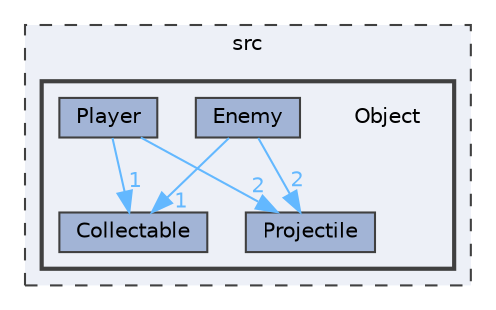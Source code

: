 digraph "src/Object"
{
 // LATEX_PDF_SIZE
  bgcolor="transparent";
  edge [fontname=Helvetica,fontsize=10,labelfontname=Helvetica,labelfontsize=10];
  node [fontname=Helvetica,fontsize=10,shape=box,height=0.2,width=0.4];
  compound=true
  subgraph clusterdir_68267d1309a1af8e8297ef4c3efbcdba {
    graph [ bgcolor="#edf0f7", pencolor="grey25", label="src", fontname=Helvetica,fontsize=10 style="filled,dashed", URL="dir_68267d1309a1af8e8297ef4c3efbcdba.html",tooltip=""]
  subgraph clusterdir_184e1001231436f60c388bf98ff76a10 {
    graph [ bgcolor="#edf0f7", pencolor="grey25", label="", fontname=Helvetica,fontsize=10 style="filled,bold", URL="dir_184e1001231436f60c388bf98ff76a10.html",tooltip=""]
    dir_184e1001231436f60c388bf98ff76a10 [shape=plaintext, label="Object"];
  dir_42abdf874633a9a22456ad36b64e77ce [label="Collectable", fillcolor="#a2b4d6", color="grey25", style="filled", URL="dir_42abdf874633a9a22456ad36b64e77ce.html",tooltip=""];
  dir_c3fce75fed7cf9742c08aab046c0355d [label="Enemy", fillcolor="#a2b4d6", color="grey25", style="filled", URL="dir_c3fce75fed7cf9742c08aab046c0355d.html",tooltip=""];
  dir_851b87242cdc222472b5b89b5cd17f6c [label="Player", fillcolor="#a2b4d6", color="grey25", style="filled", URL="dir_851b87242cdc222472b5b89b5cd17f6c.html",tooltip=""];
  dir_221ca767488a9fbba0755dfd71b94d4a [label="Projectile", fillcolor="#a2b4d6", color="grey25", style="filled", URL="dir_221ca767488a9fbba0755dfd71b94d4a.html",tooltip=""];
  }
  }
  dir_c3fce75fed7cf9742c08aab046c0355d->dir_221ca767488a9fbba0755dfd71b94d4a [headlabel="2", labeldistance=1.5 headhref="dir_000005_000017.html" href="dir_000005_000017.html" color="steelblue1" fontcolor="steelblue1"];
  dir_c3fce75fed7cf9742c08aab046c0355d->dir_42abdf874633a9a22456ad36b64e77ce [headlabel="1", labeldistance=1.5 headhref="dir_000005_000003.html" href="dir_000005_000003.html" color="steelblue1" fontcolor="steelblue1"];
  dir_851b87242cdc222472b5b89b5cd17f6c->dir_221ca767488a9fbba0755dfd71b94d4a [headlabel="2", labeldistance=1.5 headhref="dir_000014_000017.html" href="dir_000014_000017.html" color="steelblue1" fontcolor="steelblue1"];
  dir_851b87242cdc222472b5b89b5cd17f6c->dir_42abdf874633a9a22456ad36b64e77ce [headlabel="1", labeldistance=1.5 headhref="dir_000014_000003.html" href="dir_000014_000003.html" color="steelblue1" fontcolor="steelblue1"];
}
